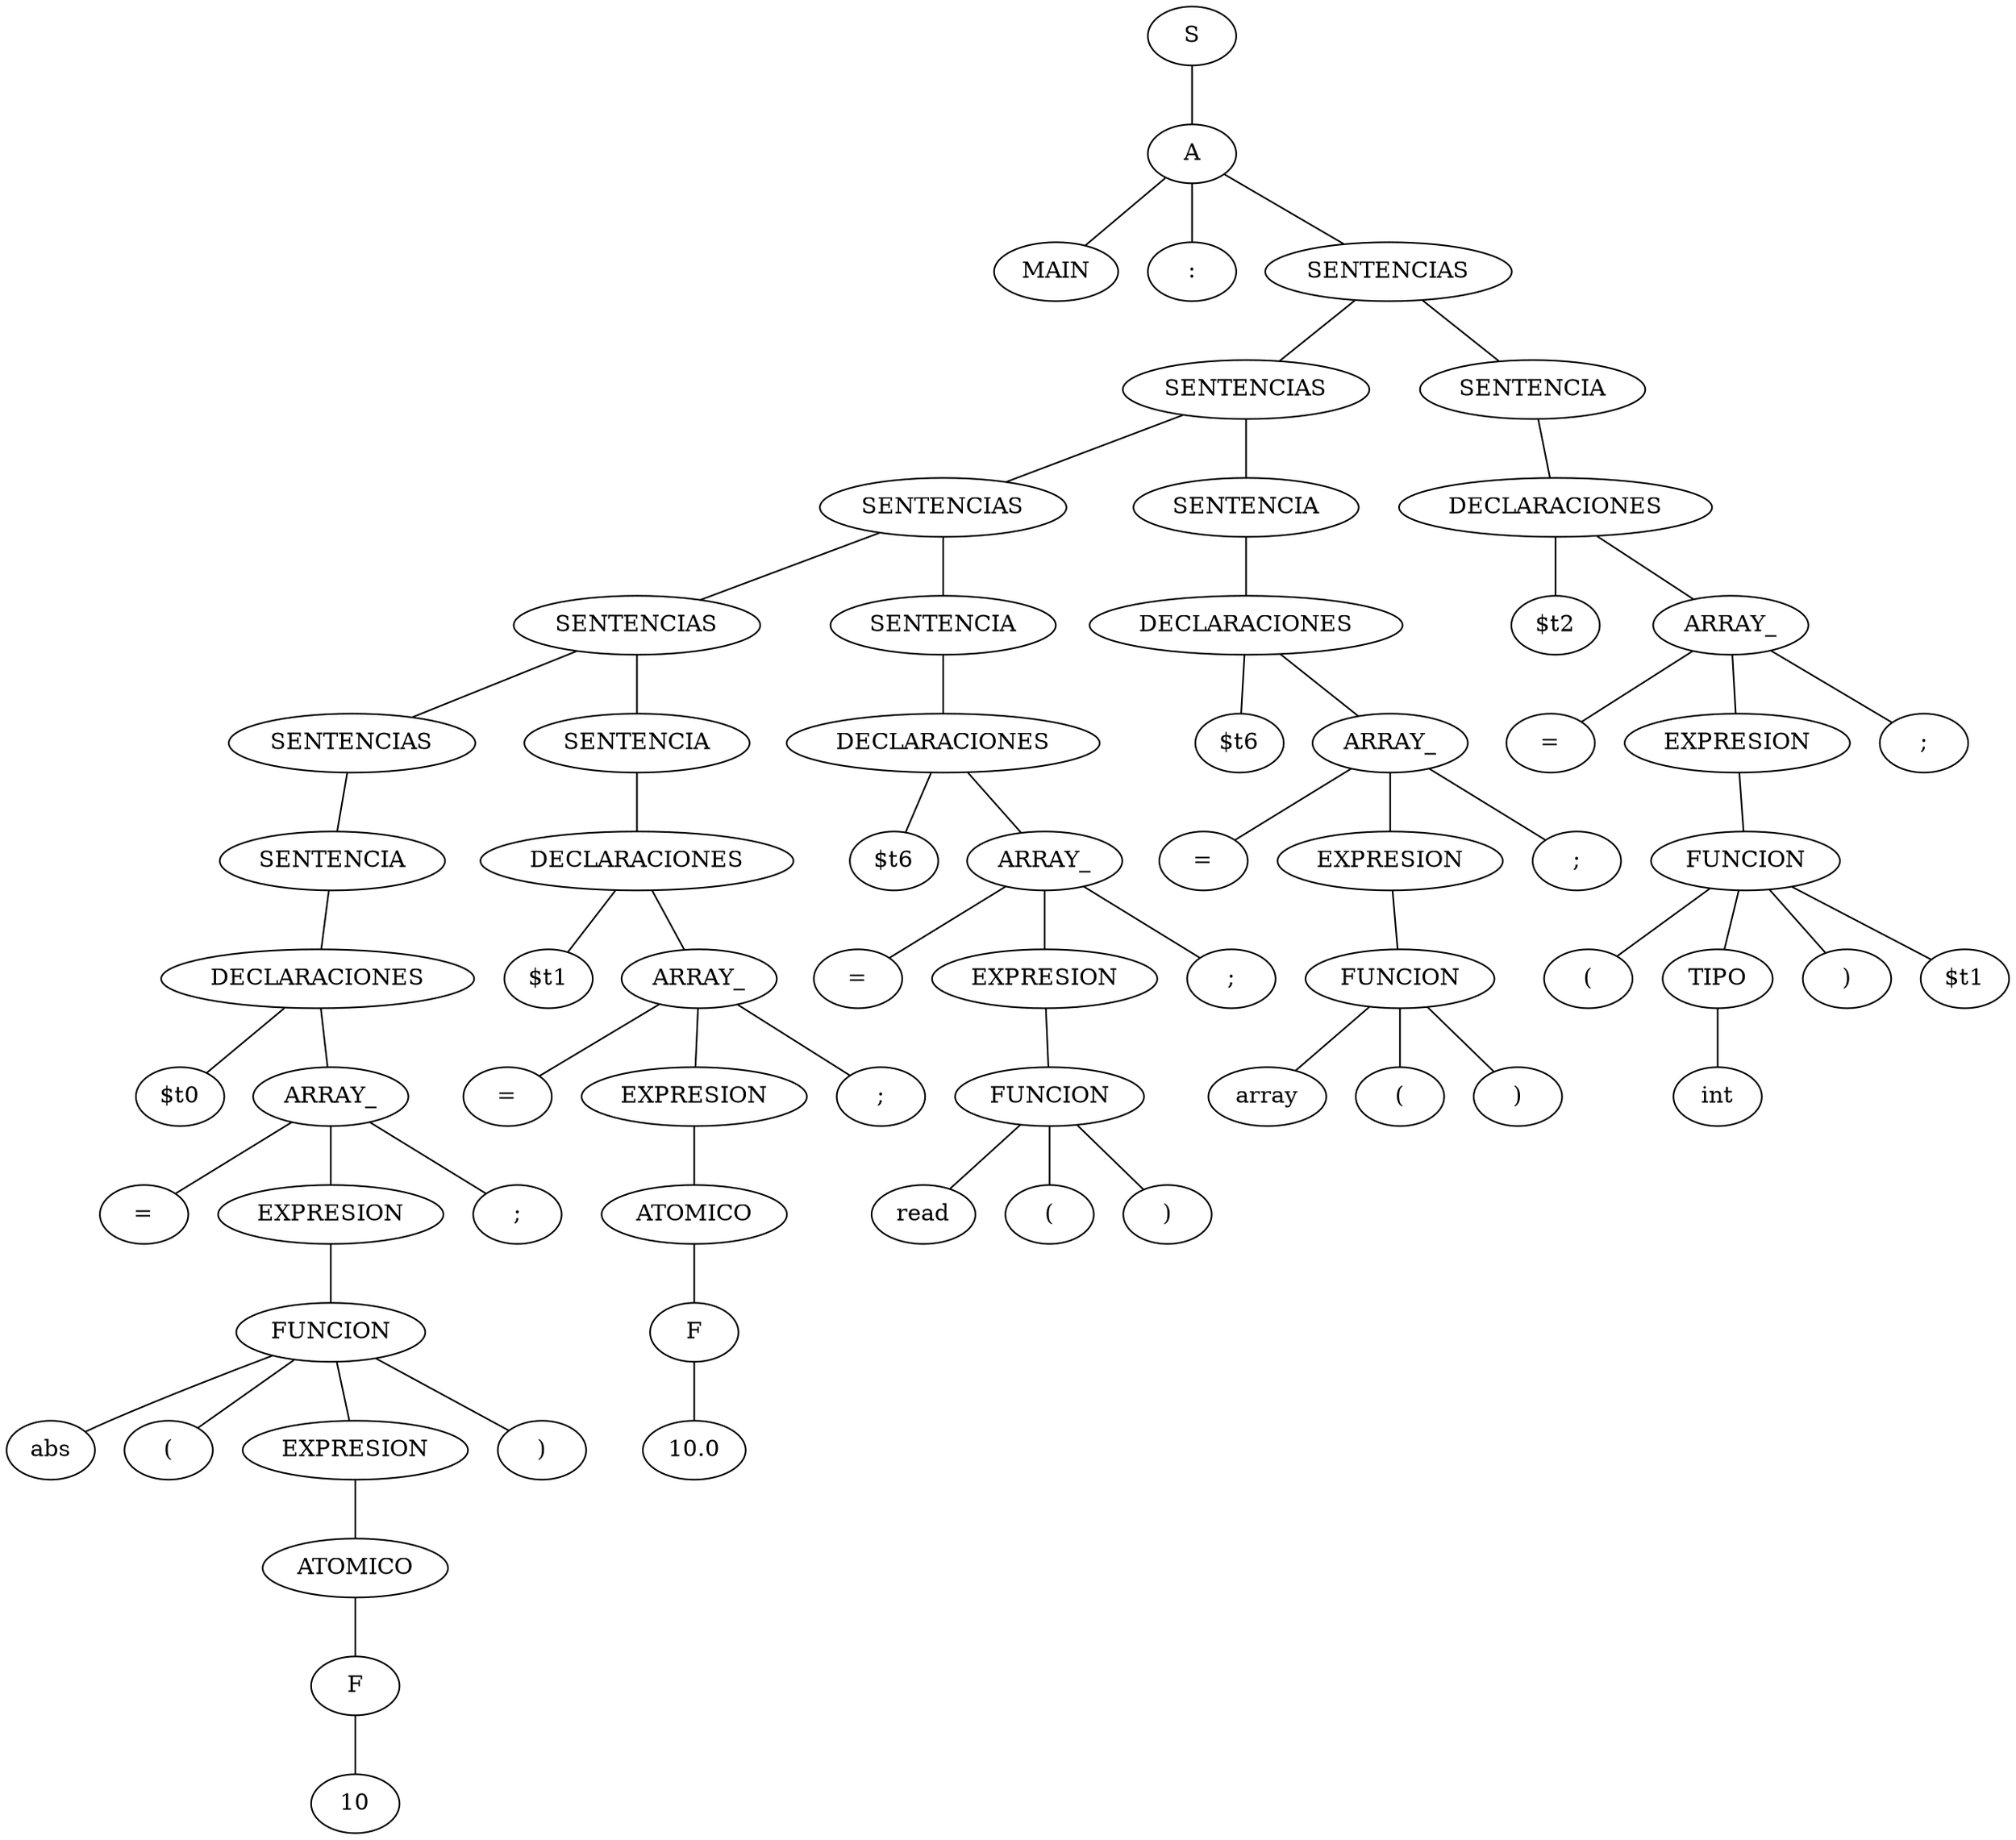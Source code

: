 graph ""{
n001;
n001 [label="10"] ;
n002;
n002 [label="F"] ;
n002 -- n001;
n003;
n003 [label="ATOMICO"] ;
n003 -- n002;
n004;
n004 [label="abs"] ;
n005;
n005 [label="("] ;
n006;
n006 [label="EXPRESION"] ;
n006 -- n003;
n007;
n007 [label=")"] ;
n008;
n008 [label="FUNCION"] ;
n008 -- n004;
n008 -- n005;
n008 -- n006;
n008 -- n007;
n009 [label="="] ;
n0010 [label="EXPRESION"] ;
n0010 -- n008;
n0011 [label=";"] ;
n0013 [label="$t0"] ;
n0014 [label="ARRAY_"] ;
n0014 -- n009;
n0014 -- n0010;
n0014 -- n0011;
n0016 [label="DECLARACIONES"] ;
n0016 -- n0013;
n0016 -- n0014;
n0018 [label="SENTENCIA"] ;
n0018 -- n0016;
n0019;
n0019 [label="10.0"] ;
n0020;
n0020 [label="F"] ;
n0020 -- n0019;
n0021;
n0021 [label="ATOMICO"] ;
n0021 -- n0020;
n0022 [label="="] ;
n0023 [label="EXPRESION"] ;
n0023 -- n0021;
n0024 [label=";"] ;
n0026 [label="$t1"] ;
n0027 [label="ARRAY_"] ;
n0027 -- n0022;
n0027 -- n0023;
n0027 -- n0024;
n0029 [label="DECLARACIONES"] ;
n0029 -- n0026;
n0029 -- n0027;
n0031 [label="SENTENCIAS"] ;
n0031 -- n0018;
n0032 [label="SENTENCIA"] ;
n0032 -- n0029;
n0034 [label="read"] ;
n0035 [label="("] ;
n0036 [label=")"] ;
n0037;
n0037 [label="FUNCION"] ;
n0037 -- n0034;
n0037 -- n0035;
n0037 -- n0036;
n0038 [label="="] ;
n0039 [label="EXPRESION"] ;
n0039 -- n0037;
n0040 [label=";"] ;
n0042 [label="$t6"] ;
n0043 [label="ARRAY_"] ;
n0043 -- n0038;
n0043 -- n0039;
n0043 -- n0040;
n0045 [label="DECLARACIONES"] ;
n0045 -- n0042;
n0045 -- n0043;
n0047 [label="SENTENCIAS"] ;
n0047 -- n0031;
n0047 -- n0032;
n0048 [label="SENTENCIA"] ;
n0048 -- n0045;
n0050;
n0050 [label="array"] ;
n0051;
n0051 [label="("] ;
n0052;
n0052 [label=")"] ;
n0053;
n0053 [label="FUNCION"] ;
n0053 -- n0050;
n0053 -- n0051;
n0053 -- n0052;
n0054 [label="="] ;
n0055 [label="EXPRESION"] ;
n0055 -- n0053;
n0056 [label=";"] ;
n0058 [label="$t6"] ;
n0059 [label="ARRAY_"] ;
n0059 -- n0054;
n0059 -- n0055;
n0059 -- n0056;
n0061 [label="DECLARACIONES"] ;
n0061 -- n0058;
n0061 -- n0059;
n0063 [label="SENTENCIAS"] ;
n0063 -- n0047;
n0063 -- n0048;
n0064 [label="SENTENCIA"] ;
n0064 -- n0061;
n0065;
n0065 [label="int"] ;
n0066;
n0066 [label="("] ;
n0067;
n0067 [label="TIPO"] ;
n0067 -- n0065;
n0068;
n0068 [label=")"] ;
n0069;
n0069 [label="$t1"] ;
n0071;
n0071 [label="FUNCION"] ;
n0071 -- n0066;
n0071 -- n0067;
n0071 -- n0068;
n0071 -- n0069;
n0072 [label="="] ;
n0073 [label="EXPRESION"] ;
n0073 -- n0071;
n0074 [label=";"] ;
n0076 [label="$t2"] ;
n0077 [label="ARRAY_"] ;
n0077 -- n0072;
n0077 -- n0073;
n0077 -- n0074;
n0079 [label="DECLARACIONES"] ;
n0079 -- n0076;
n0079 -- n0077;
n0081 [label="SENTENCIAS"] ;
n0081 -- n0063;
n0081 -- n0064;
n0082 [label="SENTENCIA"] ;
n0082 -- n0079;
n0084 [label="MAIN"] ;
n0085 [label=":"] ;
n0086 [label="SENTENCIAS"] ;
n0086 -- n0081;
n0086 -- n0082;
n0087 [label="A"] ;
n0087 -- n0084;
n0087 -- n0085;
n0087 -- n0086;
n0088 [label="S"] ;
n0088 -- n0087;
}